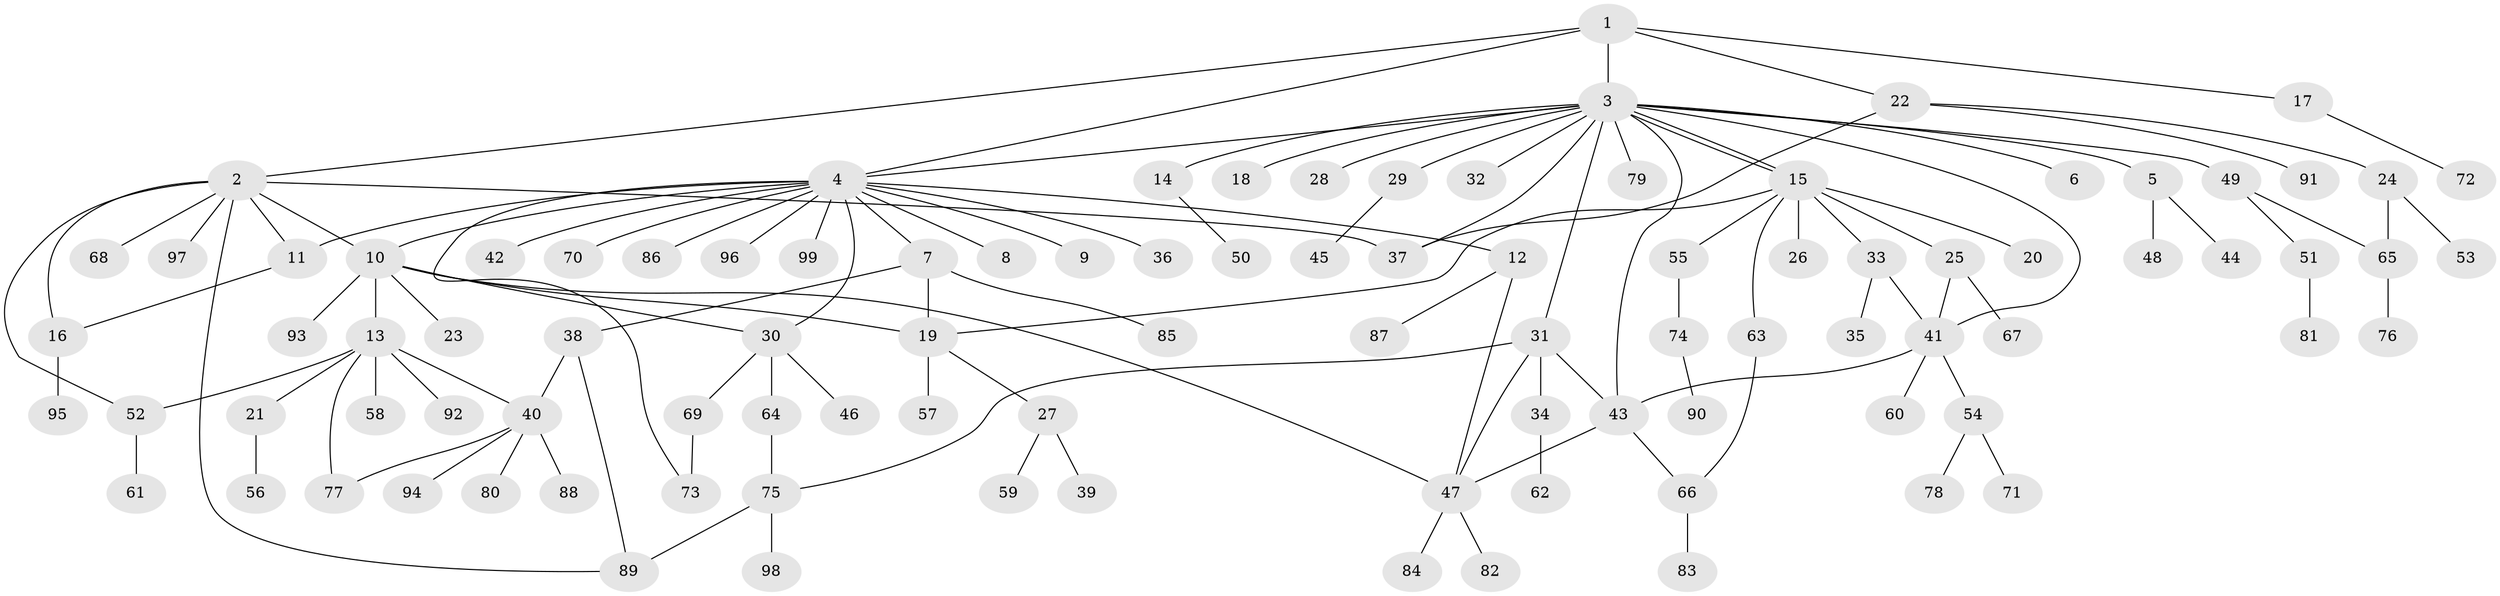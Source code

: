 // Generated by graph-tools (version 1.1) at 2025/01/03/09/25 03:01:54]
// undirected, 99 vertices, 124 edges
graph export_dot {
graph [start="1"]
  node [color=gray90,style=filled];
  1;
  2;
  3;
  4;
  5;
  6;
  7;
  8;
  9;
  10;
  11;
  12;
  13;
  14;
  15;
  16;
  17;
  18;
  19;
  20;
  21;
  22;
  23;
  24;
  25;
  26;
  27;
  28;
  29;
  30;
  31;
  32;
  33;
  34;
  35;
  36;
  37;
  38;
  39;
  40;
  41;
  42;
  43;
  44;
  45;
  46;
  47;
  48;
  49;
  50;
  51;
  52;
  53;
  54;
  55;
  56;
  57;
  58;
  59;
  60;
  61;
  62;
  63;
  64;
  65;
  66;
  67;
  68;
  69;
  70;
  71;
  72;
  73;
  74;
  75;
  76;
  77;
  78;
  79;
  80;
  81;
  82;
  83;
  84;
  85;
  86;
  87;
  88;
  89;
  90;
  91;
  92;
  93;
  94;
  95;
  96;
  97;
  98;
  99;
  1 -- 2;
  1 -- 3;
  1 -- 4;
  1 -- 17;
  1 -- 22;
  2 -- 10;
  2 -- 11;
  2 -- 16;
  2 -- 37;
  2 -- 52;
  2 -- 68;
  2 -- 89;
  2 -- 97;
  3 -- 4;
  3 -- 5;
  3 -- 6;
  3 -- 14;
  3 -- 15;
  3 -- 15;
  3 -- 18;
  3 -- 28;
  3 -- 29;
  3 -- 31;
  3 -- 32;
  3 -- 37;
  3 -- 41;
  3 -- 43;
  3 -- 49;
  3 -- 79;
  4 -- 7;
  4 -- 8;
  4 -- 9;
  4 -- 10;
  4 -- 11;
  4 -- 12;
  4 -- 30;
  4 -- 36;
  4 -- 42;
  4 -- 70;
  4 -- 73;
  4 -- 86;
  4 -- 96;
  4 -- 99;
  5 -- 44;
  5 -- 48;
  7 -- 19;
  7 -- 38;
  7 -- 85;
  10 -- 13;
  10 -- 19;
  10 -- 23;
  10 -- 30;
  10 -- 47;
  10 -- 93;
  11 -- 16;
  12 -- 47;
  12 -- 87;
  13 -- 21;
  13 -- 40;
  13 -- 52;
  13 -- 58;
  13 -- 77;
  13 -- 92;
  14 -- 50;
  15 -- 19;
  15 -- 20;
  15 -- 25;
  15 -- 26;
  15 -- 33;
  15 -- 55;
  15 -- 63;
  16 -- 95;
  17 -- 72;
  19 -- 27;
  19 -- 57;
  21 -- 56;
  22 -- 24;
  22 -- 37;
  22 -- 91;
  24 -- 53;
  24 -- 65;
  25 -- 41;
  25 -- 67;
  27 -- 39;
  27 -- 59;
  29 -- 45;
  30 -- 46;
  30 -- 64;
  30 -- 69;
  31 -- 34;
  31 -- 43;
  31 -- 47;
  31 -- 75;
  33 -- 35;
  33 -- 41;
  34 -- 62;
  38 -- 40;
  38 -- 89;
  40 -- 77;
  40 -- 80;
  40 -- 88;
  40 -- 94;
  41 -- 43;
  41 -- 54;
  41 -- 60;
  43 -- 47;
  43 -- 66;
  47 -- 82;
  47 -- 84;
  49 -- 51;
  49 -- 65;
  51 -- 81;
  52 -- 61;
  54 -- 71;
  54 -- 78;
  55 -- 74;
  63 -- 66;
  64 -- 75;
  65 -- 76;
  66 -- 83;
  69 -- 73;
  74 -- 90;
  75 -- 89;
  75 -- 98;
}
